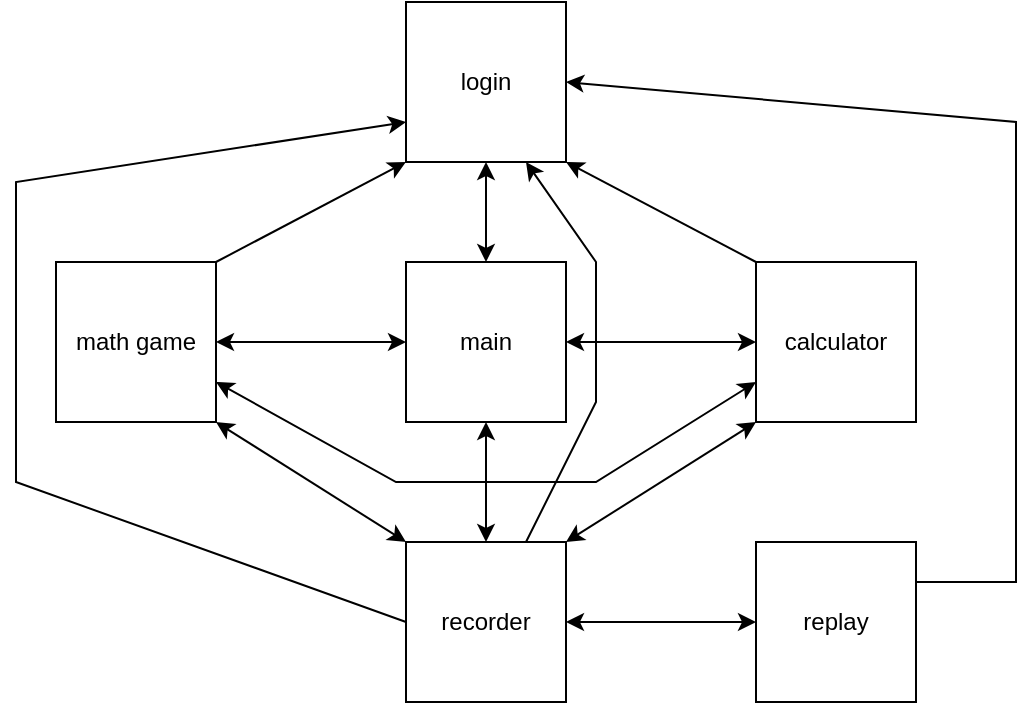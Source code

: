 <mxfile version="22.0.8" type="github">
  <diagram name="Page-1" id="O4itmdZXXenkCTsMmOrq">
    <mxGraphModel dx="786" dy="459" grid="1" gridSize="10" guides="1" tooltips="1" connect="1" arrows="1" fold="1" page="1" pageScale="1" pageWidth="850" pageHeight="1100" math="0" shadow="0">
      <root>
        <mxCell id="0" />
        <mxCell id="1" parent="0" />
        <mxCell id="TDXqMBg0njF78tLns0CH-1" value="recorder" style="whiteSpace=wrap;html=1;aspect=fixed;" vertex="1" parent="1">
          <mxGeometry x="385" y="350" width="80" height="80" as="geometry" />
        </mxCell>
        <mxCell id="TDXqMBg0njF78tLns0CH-2" value="login" style="whiteSpace=wrap;html=1;aspect=fixed;" vertex="1" parent="1">
          <mxGeometry x="385" y="80" width="80" height="80" as="geometry" />
        </mxCell>
        <mxCell id="TDXqMBg0njF78tLns0CH-3" value="math game" style="whiteSpace=wrap;html=1;aspect=fixed;" vertex="1" parent="1">
          <mxGeometry x="210" y="210" width="80" height="80" as="geometry" />
        </mxCell>
        <mxCell id="TDXqMBg0njF78tLns0CH-4" value="calculator" style="whiteSpace=wrap;html=1;aspect=fixed;" vertex="1" parent="1">
          <mxGeometry x="560" y="210" width="80" height="80" as="geometry" />
        </mxCell>
        <mxCell id="TDXqMBg0njF78tLns0CH-5" value="replay" style="whiteSpace=wrap;html=1;aspect=fixed;" vertex="1" parent="1">
          <mxGeometry x="560" y="350" width="80" height="80" as="geometry" />
        </mxCell>
        <mxCell id="TDXqMBg0njF78tLns0CH-6" value="main" style="whiteSpace=wrap;html=1;aspect=fixed;" vertex="1" parent="1">
          <mxGeometry x="385" y="210" width="80" height="80" as="geometry" />
        </mxCell>
        <mxCell id="TDXqMBg0njF78tLns0CH-8" value="" style="endArrow=classic;startArrow=classic;html=1;rounded=0;entryX=0.5;entryY=0;entryDx=0;entryDy=0;exitX=0.5;exitY=1;exitDx=0;exitDy=0;" edge="1" parent="1" source="TDXqMBg0njF78tLns0CH-6" target="TDXqMBg0njF78tLns0CH-1">
          <mxGeometry width="50" height="50" relative="1" as="geometry">
            <mxPoint x="390" y="320" as="sourcePoint" />
            <mxPoint x="430" y="270" as="targetPoint" />
          </mxGeometry>
        </mxCell>
        <mxCell id="TDXqMBg0njF78tLns0CH-9" value="" style="endArrow=classic;startArrow=classic;html=1;rounded=0;entryX=0.5;entryY=1;entryDx=0;entryDy=0;exitX=0.5;exitY=0;exitDx=0;exitDy=0;" edge="1" parent="1" source="TDXqMBg0njF78tLns0CH-6" target="TDXqMBg0njF78tLns0CH-2">
          <mxGeometry width="50" height="50" relative="1" as="geometry">
            <mxPoint x="380" y="320" as="sourcePoint" />
            <mxPoint x="430" y="270" as="targetPoint" />
          </mxGeometry>
        </mxCell>
        <mxCell id="TDXqMBg0njF78tLns0CH-10" value="" style="endArrow=classic;startArrow=classic;html=1;rounded=0;exitX=1;exitY=0.5;exitDx=0;exitDy=0;entryX=0;entryY=0.5;entryDx=0;entryDy=0;" edge="1" parent="1" source="TDXqMBg0njF78tLns0CH-3" target="TDXqMBg0njF78tLns0CH-6">
          <mxGeometry width="50" height="50" relative="1" as="geometry">
            <mxPoint x="380" y="320" as="sourcePoint" />
            <mxPoint x="430" y="270" as="targetPoint" />
          </mxGeometry>
        </mxCell>
        <mxCell id="TDXqMBg0njF78tLns0CH-11" value="" style="endArrow=classic;startArrow=classic;html=1;rounded=0;entryX=0;entryY=0.5;entryDx=0;entryDy=0;exitX=1;exitY=0.5;exitDx=0;exitDy=0;" edge="1" parent="1" source="TDXqMBg0njF78tLns0CH-6" target="TDXqMBg0njF78tLns0CH-4">
          <mxGeometry width="50" height="50" relative="1" as="geometry">
            <mxPoint x="380" y="320" as="sourcePoint" />
            <mxPoint x="430" y="270" as="targetPoint" />
          </mxGeometry>
        </mxCell>
        <mxCell id="TDXqMBg0njF78tLns0CH-12" value="" style="endArrow=classic;startArrow=classic;html=1;rounded=0;entryX=0;entryY=0.5;entryDx=0;entryDy=0;exitX=1;exitY=0.5;exitDx=0;exitDy=0;" edge="1" parent="1" source="TDXqMBg0njF78tLns0CH-1" target="TDXqMBg0njF78tLns0CH-5">
          <mxGeometry width="50" height="50" relative="1" as="geometry">
            <mxPoint x="380" y="320" as="sourcePoint" />
            <mxPoint x="430" y="270" as="targetPoint" />
          </mxGeometry>
        </mxCell>
        <mxCell id="TDXqMBg0njF78tLns0CH-13" value="" style="endArrow=classic;html=1;rounded=0;exitX=1;exitY=0;exitDx=0;exitDy=0;entryX=0;entryY=1;entryDx=0;entryDy=0;" edge="1" parent="1" source="TDXqMBg0njF78tLns0CH-3" target="TDXqMBg0njF78tLns0CH-2">
          <mxGeometry width="50" height="50" relative="1" as="geometry">
            <mxPoint x="380" y="320" as="sourcePoint" />
            <mxPoint x="430" y="270" as="targetPoint" />
          </mxGeometry>
        </mxCell>
        <mxCell id="TDXqMBg0njF78tLns0CH-14" value="" style="endArrow=classic;html=1;rounded=0;exitX=0;exitY=0;exitDx=0;exitDy=0;entryX=1;entryY=1;entryDx=0;entryDy=0;" edge="1" parent="1" source="TDXqMBg0njF78tLns0CH-4" target="TDXqMBg0njF78tLns0CH-2">
          <mxGeometry width="50" height="50" relative="1" as="geometry">
            <mxPoint x="380" y="320" as="sourcePoint" />
            <mxPoint x="430" y="270" as="targetPoint" />
          </mxGeometry>
        </mxCell>
        <mxCell id="TDXqMBg0njF78tLns0CH-15" value="" style="endArrow=classic;html=1;rounded=0;exitX=0;exitY=0.5;exitDx=0;exitDy=0;entryX=0;entryY=0.75;entryDx=0;entryDy=0;" edge="1" parent="1" source="TDXqMBg0njF78tLns0CH-1" target="TDXqMBg0njF78tLns0CH-2">
          <mxGeometry width="50" height="50" relative="1" as="geometry">
            <mxPoint x="380" y="320" as="sourcePoint" />
            <mxPoint x="200" y="110" as="targetPoint" />
            <Array as="points">
              <mxPoint x="190" y="320" />
              <mxPoint x="190" y="170" />
            </Array>
          </mxGeometry>
        </mxCell>
        <mxCell id="TDXqMBg0njF78tLns0CH-16" value="" style="endArrow=classic;html=1;rounded=0;entryX=1;entryY=0.5;entryDx=0;entryDy=0;exitX=1;exitY=0.25;exitDx=0;exitDy=0;" edge="1" parent="1" source="TDXqMBg0njF78tLns0CH-5" target="TDXqMBg0njF78tLns0CH-2">
          <mxGeometry width="50" height="50" relative="1" as="geometry">
            <mxPoint x="380" y="320" as="sourcePoint" />
            <mxPoint x="430" y="270" as="targetPoint" />
            <Array as="points">
              <mxPoint x="690" y="370" />
              <mxPoint x="690" y="140" />
            </Array>
          </mxGeometry>
        </mxCell>
        <mxCell id="TDXqMBg0njF78tLns0CH-17" value="" style="endArrow=classic;startArrow=classic;html=1;rounded=0;exitX=1;exitY=1;exitDx=0;exitDy=0;entryX=0;entryY=0;entryDx=0;entryDy=0;" edge="1" parent="1" source="TDXqMBg0njF78tLns0CH-3" target="TDXqMBg0njF78tLns0CH-1">
          <mxGeometry width="50" height="50" relative="1" as="geometry">
            <mxPoint x="380" y="320" as="sourcePoint" />
            <mxPoint x="430" y="270" as="targetPoint" />
          </mxGeometry>
        </mxCell>
        <mxCell id="TDXqMBg0njF78tLns0CH-18" value="" style="endArrow=classic;startArrow=classic;html=1;rounded=0;entryX=0;entryY=1;entryDx=0;entryDy=0;exitX=1;exitY=0;exitDx=0;exitDy=0;" edge="1" parent="1" source="TDXqMBg0njF78tLns0CH-1" target="TDXqMBg0njF78tLns0CH-4">
          <mxGeometry width="50" height="50" relative="1" as="geometry">
            <mxPoint x="380" y="320" as="sourcePoint" />
            <mxPoint x="430" y="270" as="targetPoint" />
          </mxGeometry>
        </mxCell>
        <mxCell id="TDXqMBg0njF78tLns0CH-19" value="" style="endArrow=classic;startArrow=classic;html=1;rounded=0;exitX=1;exitY=0.75;exitDx=0;exitDy=0;entryX=0;entryY=0.75;entryDx=0;entryDy=0;" edge="1" parent="1" source="TDXqMBg0njF78tLns0CH-3" target="TDXqMBg0njF78tLns0CH-4">
          <mxGeometry width="50" height="50" relative="1" as="geometry">
            <mxPoint x="380" y="320" as="sourcePoint" />
            <mxPoint x="430" y="270" as="targetPoint" />
            <Array as="points">
              <mxPoint x="380" y="320" />
              <mxPoint x="480" y="320" />
            </Array>
          </mxGeometry>
        </mxCell>
        <mxCell id="TDXqMBg0njF78tLns0CH-20" value="" style="endArrow=classic;html=1;rounded=0;exitX=0.75;exitY=0;exitDx=0;exitDy=0;entryX=0.75;entryY=1;entryDx=0;entryDy=0;" edge="1" parent="1" source="TDXqMBg0njF78tLns0CH-1" target="TDXqMBg0njF78tLns0CH-2">
          <mxGeometry width="50" height="50" relative="1" as="geometry">
            <mxPoint x="440" y="330" as="sourcePoint" />
            <mxPoint x="430" y="270" as="targetPoint" />
            <Array as="points">
              <mxPoint x="480" y="280" />
              <mxPoint x="480" y="210" />
            </Array>
          </mxGeometry>
        </mxCell>
      </root>
    </mxGraphModel>
  </diagram>
</mxfile>

